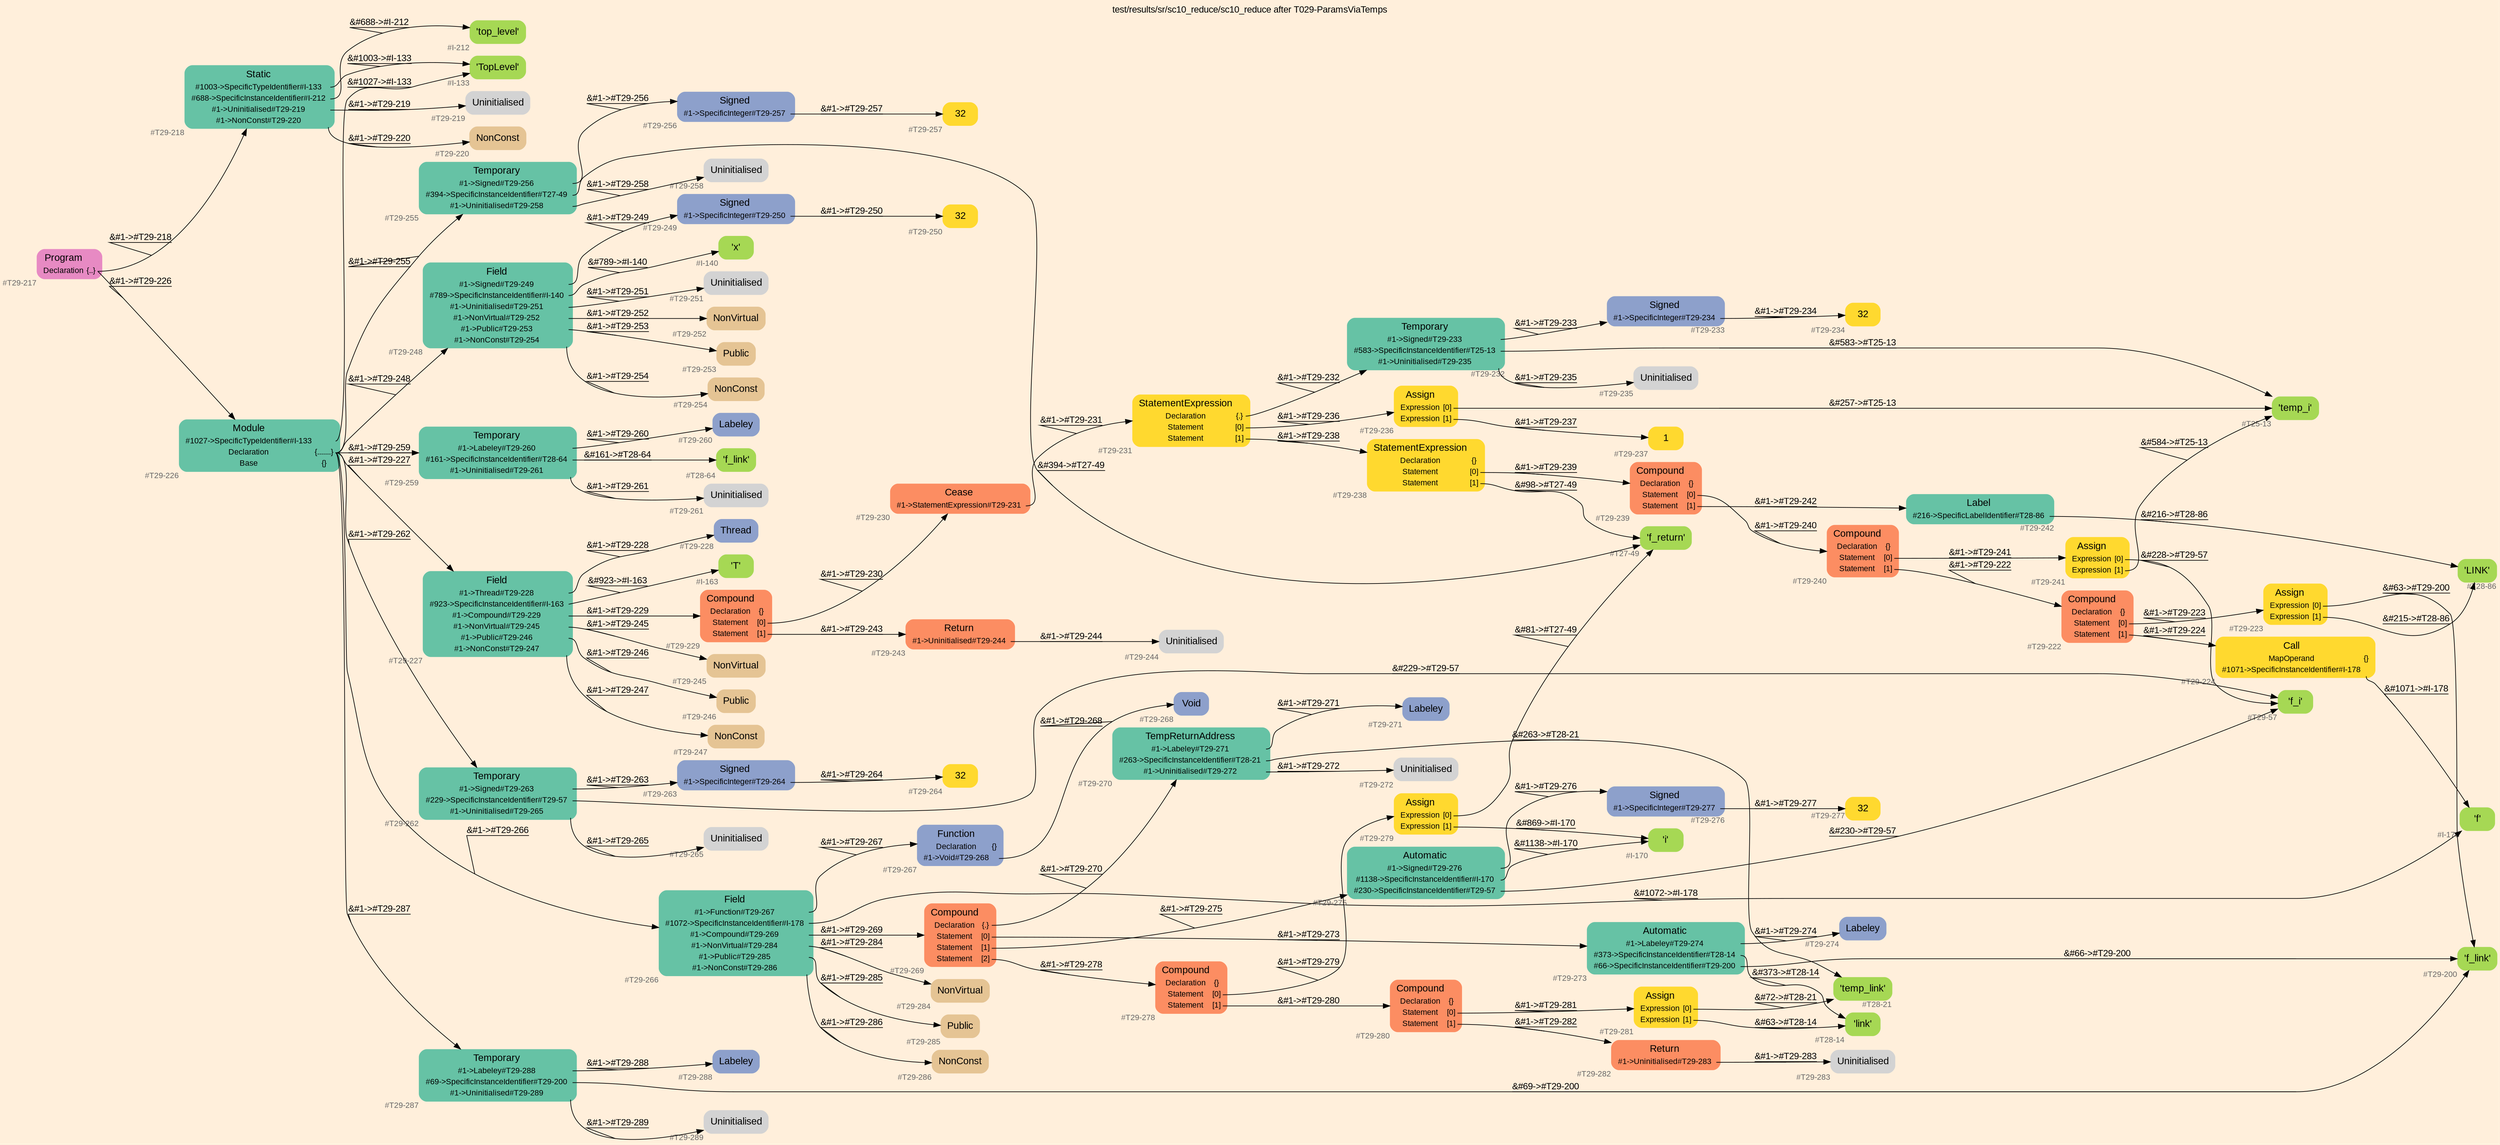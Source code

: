 digraph "test/results/sr/sc10_reduce/sc10_reduce after T029-ParamsViaTemps" {
label = "test/results/sr/sc10_reduce/sc10_reduce after T029-ParamsViaTemps"
labelloc = t
graph [
    rankdir = "LR"
    ranksep = 0.3
    bgcolor = antiquewhite1
    color = black
    fontcolor = black
    fontname = "Arial"
];
node [
    fontname = "Arial"
];
edge [
    fontname = "Arial"
];

// -------------------- node figure --------------------
// -------- block #T29-217 ----------
"#T29-217" [
    fillcolor = "/set28/4"
    xlabel = "#T29-217"
    fontsize = "12"
    fontcolor = grey40
    shape = "plaintext"
    label = <<TABLE BORDER="0" CELLBORDER="0" CELLSPACING="0">
     <TR><TD><FONT COLOR="black" POINT-SIZE="15">Program</FONT></TD></TR>
     <TR><TD><FONT COLOR="black" POINT-SIZE="12">Declaration</FONT></TD><TD PORT="port0"><FONT COLOR="black" POINT-SIZE="12">{..}</FONT></TD></TR>
    </TABLE>>
    style = "rounded,filled"
];

// -------- block #T29-226 ----------
"#T29-226" [
    fillcolor = "/set28/1"
    xlabel = "#T29-226"
    fontsize = "12"
    fontcolor = grey40
    shape = "plaintext"
    label = <<TABLE BORDER="0" CELLBORDER="0" CELLSPACING="0">
     <TR><TD><FONT COLOR="black" POINT-SIZE="15">Module</FONT></TD></TR>
     <TR><TD><FONT COLOR="black" POINT-SIZE="12">#1027-&gt;SpecificTypeIdentifier#I-133</FONT></TD><TD PORT="port0"></TD></TR>
     <TR><TD><FONT COLOR="black" POINT-SIZE="12">Declaration</FONT></TD><TD PORT="port1"><FONT COLOR="black" POINT-SIZE="12">{.......}</FONT></TD></TR>
     <TR><TD><FONT COLOR="black" POINT-SIZE="12">Base</FONT></TD><TD PORT="port2"><FONT COLOR="black" POINT-SIZE="12">{}</FONT></TD></TR>
    </TABLE>>
    style = "rounded,filled"
];

// -------- block #I-133 ----------
"#I-133" [
    fillcolor = "/set28/5"
    xlabel = "#I-133"
    fontsize = "12"
    fontcolor = grey40
    shape = "plaintext"
    label = <<TABLE BORDER="0" CELLBORDER="0" CELLSPACING="0">
     <TR><TD><FONT COLOR="black" POINT-SIZE="15">'TopLevel'</FONT></TD></TR>
    </TABLE>>
    style = "rounded,filled"
];

// -------- block #T29-227 ----------
"#T29-227" [
    fillcolor = "/set28/1"
    xlabel = "#T29-227"
    fontsize = "12"
    fontcolor = grey40
    shape = "plaintext"
    label = <<TABLE BORDER="0" CELLBORDER="0" CELLSPACING="0">
     <TR><TD><FONT COLOR="black" POINT-SIZE="15">Field</FONT></TD></TR>
     <TR><TD><FONT COLOR="black" POINT-SIZE="12">#1-&gt;Thread#T29-228</FONT></TD><TD PORT="port0"></TD></TR>
     <TR><TD><FONT COLOR="black" POINT-SIZE="12">#923-&gt;SpecificInstanceIdentifier#I-163</FONT></TD><TD PORT="port1"></TD></TR>
     <TR><TD><FONT COLOR="black" POINT-SIZE="12">#1-&gt;Compound#T29-229</FONT></TD><TD PORT="port2"></TD></TR>
     <TR><TD><FONT COLOR="black" POINT-SIZE="12">#1-&gt;NonVirtual#T29-245</FONT></TD><TD PORT="port3"></TD></TR>
     <TR><TD><FONT COLOR="black" POINT-SIZE="12">#1-&gt;Public#T29-246</FONT></TD><TD PORT="port4"></TD></TR>
     <TR><TD><FONT COLOR="black" POINT-SIZE="12">#1-&gt;NonConst#T29-247</FONT></TD><TD PORT="port5"></TD></TR>
    </TABLE>>
    style = "rounded,filled"
];

// -------- block #T29-228 ----------
"#T29-228" [
    fillcolor = "/set28/3"
    xlabel = "#T29-228"
    fontsize = "12"
    fontcolor = grey40
    shape = "plaintext"
    label = <<TABLE BORDER="0" CELLBORDER="0" CELLSPACING="0">
     <TR><TD><FONT COLOR="black" POINT-SIZE="15">Thread</FONT></TD></TR>
    </TABLE>>
    style = "rounded,filled"
];

// -------- block #I-163 ----------
"#I-163" [
    fillcolor = "/set28/5"
    xlabel = "#I-163"
    fontsize = "12"
    fontcolor = grey40
    shape = "plaintext"
    label = <<TABLE BORDER="0" CELLBORDER="0" CELLSPACING="0">
     <TR><TD><FONT COLOR="black" POINT-SIZE="15">'T'</FONT></TD></TR>
    </TABLE>>
    style = "rounded,filled"
];

// -------- block #T29-229 ----------
"#T29-229" [
    fillcolor = "/set28/2"
    xlabel = "#T29-229"
    fontsize = "12"
    fontcolor = grey40
    shape = "plaintext"
    label = <<TABLE BORDER="0" CELLBORDER="0" CELLSPACING="0">
     <TR><TD><FONT COLOR="black" POINT-SIZE="15">Compound</FONT></TD></TR>
     <TR><TD><FONT COLOR="black" POINT-SIZE="12">Declaration</FONT></TD><TD PORT="port0"><FONT COLOR="black" POINT-SIZE="12">{}</FONT></TD></TR>
     <TR><TD><FONT COLOR="black" POINT-SIZE="12">Statement</FONT></TD><TD PORT="port1"><FONT COLOR="black" POINT-SIZE="12">[0]</FONT></TD></TR>
     <TR><TD><FONT COLOR="black" POINT-SIZE="12">Statement</FONT></TD><TD PORT="port2"><FONT COLOR="black" POINT-SIZE="12">[1]</FONT></TD></TR>
    </TABLE>>
    style = "rounded,filled"
];

// -------- block #T29-230 ----------
"#T29-230" [
    fillcolor = "/set28/2"
    xlabel = "#T29-230"
    fontsize = "12"
    fontcolor = grey40
    shape = "plaintext"
    label = <<TABLE BORDER="0" CELLBORDER="0" CELLSPACING="0">
     <TR><TD><FONT COLOR="black" POINT-SIZE="15">Cease</FONT></TD></TR>
     <TR><TD><FONT COLOR="black" POINT-SIZE="12">#1-&gt;StatementExpression#T29-231</FONT></TD><TD PORT="port0"></TD></TR>
    </TABLE>>
    style = "rounded,filled"
];

// -------- block #T29-231 ----------
"#T29-231" [
    fillcolor = "/set28/6"
    xlabel = "#T29-231"
    fontsize = "12"
    fontcolor = grey40
    shape = "plaintext"
    label = <<TABLE BORDER="0" CELLBORDER="0" CELLSPACING="0">
     <TR><TD><FONT COLOR="black" POINT-SIZE="15">StatementExpression</FONT></TD></TR>
     <TR><TD><FONT COLOR="black" POINT-SIZE="12">Declaration</FONT></TD><TD PORT="port0"><FONT COLOR="black" POINT-SIZE="12">{.}</FONT></TD></TR>
     <TR><TD><FONT COLOR="black" POINT-SIZE="12">Statement</FONT></TD><TD PORT="port1"><FONT COLOR="black" POINT-SIZE="12">[0]</FONT></TD></TR>
     <TR><TD><FONT COLOR="black" POINT-SIZE="12">Statement</FONT></TD><TD PORT="port2"><FONT COLOR="black" POINT-SIZE="12">[1]</FONT></TD></TR>
    </TABLE>>
    style = "rounded,filled"
];

// -------- block #T29-232 ----------
"#T29-232" [
    fillcolor = "/set28/1"
    xlabel = "#T29-232"
    fontsize = "12"
    fontcolor = grey40
    shape = "plaintext"
    label = <<TABLE BORDER="0" CELLBORDER="0" CELLSPACING="0">
     <TR><TD><FONT COLOR="black" POINT-SIZE="15">Temporary</FONT></TD></TR>
     <TR><TD><FONT COLOR="black" POINT-SIZE="12">#1-&gt;Signed#T29-233</FONT></TD><TD PORT="port0"></TD></TR>
     <TR><TD><FONT COLOR="black" POINT-SIZE="12">#583-&gt;SpecificInstanceIdentifier#T25-13</FONT></TD><TD PORT="port1"></TD></TR>
     <TR><TD><FONT COLOR="black" POINT-SIZE="12">#1-&gt;Uninitialised#T29-235</FONT></TD><TD PORT="port2"></TD></TR>
    </TABLE>>
    style = "rounded,filled"
];

// -------- block #T29-233 ----------
"#T29-233" [
    fillcolor = "/set28/3"
    xlabel = "#T29-233"
    fontsize = "12"
    fontcolor = grey40
    shape = "plaintext"
    label = <<TABLE BORDER="0" CELLBORDER="0" CELLSPACING="0">
     <TR><TD><FONT COLOR="black" POINT-SIZE="15">Signed</FONT></TD></TR>
     <TR><TD><FONT COLOR="black" POINT-SIZE="12">#1-&gt;SpecificInteger#T29-234</FONT></TD><TD PORT="port0"></TD></TR>
    </TABLE>>
    style = "rounded,filled"
];

// -------- block #T29-234 ----------
"#T29-234" [
    fillcolor = "/set28/6"
    xlabel = "#T29-234"
    fontsize = "12"
    fontcolor = grey40
    shape = "plaintext"
    label = <<TABLE BORDER="0" CELLBORDER="0" CELLSPACING="0">
     <TR><TD><FONT COLOR="black" POINT-SIZE="15">32</FONT></TD></TR>
    </TABLE>>
    style = "rounded,filled"
];

// -------- block #T25-13 ----------
"#T25-13" [
    fillcolor = "/set28/5"
    xlabel = "#T25-13"
    fontsize = "12"
    fontcolor = grey40
    shape = "plaintext"
    label = <<TABLE BORDER="0" CELLBORDER="0" CELLSPACING="0">
     <TR><TD><FONT COLOR="black" POINT-SIZE="15">'temp_i'</FONT></TD></TR>
    </TABLE>>
    style = "rounded,filled"
];

// -------- block #T29-235 ----------
"#T29-235" [
    xlabel = "#T29-235"
    fontsize = "12"
    fontcolor = grey40
    shape = "plaintext"
    label = <<TABLE BORDER="0" CELLBORDER="0" CELLSPACING="0">
     <TR><TD><FONT COLOR="black" POINT-SIZE="15">Uninitialised</FONT></TD></TR>
    </TABLE>>
    style = "rounded,filled"
];

// -------- block #T29-236 ----------
"#T29-236" [
    fillcolor = "/set28/6"
    xlabel = "#T29-236"
    fontsize = "12"
    fontcolor = grey40
    shape = "plaintext"
    label = <<TABLE BORDER="0" CELLBORDER="0" CELLSPACING="0">
     <TR><TD><FONT COLOR="black" POINT-SIZE="15">Assign</FONT></TD></TR>
     <TR><TD><FONT COLOR="black" POINT-SIZE="12">Expression</FONT></TD><TD PORT="port0"><FONT COLOR="black" POINT-SIZE="12">[0]</FONT></TD></TR>
     <TR><TD><FONT COLOR="black" POINT-SIZE="12">Expression</FONT></TD><TD PORT="port1"><FONT COLOR="black" POINT-SIZE="12">[1]</FONT></TD></TR>
    </TABLE>>
    style = "rounded,filled"
];

// -------- block #T29-237 ----------
"#T29-237" [
    fillcolor = "/set28/6"
    xlabel = "#T29-237"
    fontsize = "12"
    fontcolor = grey40
    shape = "plaintext"
    label = <<TABLE BORDER="0" CELLBORDER="0" CELLSPACING="0">
     <TR><TD><FONT COLOR="black" POINT-SIZE="15">1</FONT></TD></TR>
    </TABLE>>
    style = "rounded,filled"
];

// -------- block #T29-238 ----------
"#T29-238" [
    fillcolor = "/set28/6"
    xlabel = "#T29-238"
    fontsize = "12"
    fontcolor = grey40
    shape = "plaintext"
    label = <<TABLE BORDER="0" CELLBORDER="0" CELLSPACING="0">
     <TR><TD><FONT COLOR="black" POINT-SIZE="15">StatementExpression</FONT></TD></TR>
     <TR><TD><FONT COLOR="black" POINT-SIZE="12">Declaration</FONT></TD><TD PORT="port0"><FONT COLOR="black" POINT-SIZE="12">{}</FONT></TD></TR>
     <TR><TD><FONT COLOR="black" POINT-SIZE="12">Statement</FONT></TD><TD PORT="port1"><FONT COLOR="black" POINT-SIZE="12">[0]</FONT></TD></TR>
     <TR><TD><FONT COLOR="black" POINT-SIZE="12">Statement</FONT></TD><TD PORT="port2"><FONT COLOR="black" POINT-SIZE="12">[1]</FONT></TD></TR>
    </TABLE>>
    style = "rounded,filled"
];

// -------- block #T29-239 ----------
"#T29-239" [
    fillcolor = "/set28/2"
    xlabel = "#T29-239"
    fontsize = "12"
    fontcolor = grey40
    shape = "plaintext"
    label = <<TABLE BORDER="0" CELLBORDER="0" CELLSPACING="0">
     <TR><TD><FONT COLOR="black" POINT-SIZE="15">Compound</FONT></TD></TR>
     <TR><TD><FONT COLOR="black" POINT-SIZE="12">Declaration</FONT></TD><TD PORT="port0"><FONT COLOR="black" POINT-SIZE="12">{}</FONT></TD></TR>
     <TR><TD><FONT COLOR="black" POINT-SIZE="12">Statement</FONT></TD><TD PORT="port1"><FONT COLOR="black" POINT-SIZE="12">[0]</FONT></TD></TR>
     <TR><TD><FONT COLOR="black" POINT-SIZE="12">Statement</FONT></TD><TD PORT="port2"><FONT COLOR="black" POINT-SIZE="12">[1]</FONT></TD></TR>
    </TABLE>>
    style = "rounded,filled"
];

// -------- block #T29-240 ----------
"#T29-240" [
    fillcolor = "/set28/2"
    xlabel = "#T29-240"
    fontsize = "12"
    fontcolor = grey40
    shape = "plaintext"
    label = <<TABLE BORDER="0" CELLBORDER="0" CELLSPACING="0">
     <TR><TD><FONT COLOR="black" POINT-SIZE="15">Compound</FONT></TD></TR>
     <TR><TD><FONT COLOR="black" POINT-SIZE="12">Declaration</FONT></TD><TD PORT="port0"><FONT COLOR="black" POINT-SIZE="12">{}</FONT></TD></TR>
     <TR><TD><FONT COLOR="black" POINT-SIZE="12">Statement</FONT></TD><TD PORT="port1"><FONT COLOR="black" POINT-SIZE="12">[0]</FONT></TD></TR>
     <TR><TD><FONT COLOR="black" POINT-SIZE="12">Statement</FONT></TD><TD PORT="port2"><FONT COLOR="black" POINT-SIZE="12">[1]</FONT></TD></TR>
    </TABLE>>
    style = "rounded,filled"
];

// -------- block #T29-241 ----------
"#T29-241" [
    fillcolor = "/set28/6"
    xlabel = "#T29-241"
    fontsize = "12"
    fontcolor = grey40
    shape = "plaintext"
    label = <<TABLE BORDER="0" CELLBORDER="0" CELLSPACING="0">
     <TR><TD><FONT COLOR="black" POINT-SIZE="15">Assign</FONT></TD></TR>
     <TR><TD><FONT COLOR="black" POINT-SIZE="12">Expression</FONT></TD><TD PORT="port0"><FONT COLOR="black" POINT-SIZE="12">[0]</FONT></TD></TR>
     <TR><TD><FONT COLOR="black" POINT-SIZE="12">Expression</FONT></TD><TD PORT="port1"><FONT COLOR="black" POINT-SIZE="12">[1]</FONT></TD></TR>
    </TABLE>>
    style = "rounded,filled"
];

// -------- block #T29-57 ----------
"#T29-57" [
    fillcolor = "/set28/5"
    xlabel = "#T29-57"
    fontsize = "12"
    fontcolor = grey40
    shape = "plaintext"
    label = <<TABLE BORDER="0" CELLBORDER="0" CELLSPACING="0">
     <TR><TD><FONT COLOR="black" POINT-SIZE="15">'f_i'</FONT></TD></TR>
    </TABLE>>
    style = "rounded,filled"
];

// -------- block #T29-222 ----------
"#T29-222" [
    fillcolor = "/set28/2"
    xlabel = "#T29-222"
    fontsize = "12"
    fontcolor = grey40
    shape = "plaintext"
    label = <<TABLE BORDER="0" CELLBORDER="0" CELLSPACING="0">
     <TR><TD><FONT COLOR="black" POINT-SIZE="15">Compound</FONT></TD></TR>
     <TR><TD><FONT COLOR="black" POINT-SIZE="12">Declaration</FONT></TD><TD PORT="port0"><FONT COLOR="black" POINT-SIZE="12">{}</FONT></TD></TR>
     <TR><TD><FONT COLOR="black" POINT-SIZE="12">Statement</FONT></TD><TD PORT="port1"><FONT COLOR="black" POINT-SIZE="12">[0]</FONT></TD></TR>
     <TR><TD><FONT COLOR="black" POINT-SIZE="12">Statement</FONT></TD><TD PORT="port2"><FONT COLOR="black" POINT-SIZE="12">[1]</FONT></TD></TR>
    </TABLE>>
    style = "rounded,filled"
];

// -------- block #T29-223 ----------
"#T29-223" [
    fillcolor = "/set28/6"
    xlabel = "#T29-223"
    fontsize = "12"
    fontcolor = grey40
    shape = "plaintext"
    label = <<TABLE BORDER="0" CELLBORDER="0" CELLSPACING="0">
     <TR><TD><FONT COLOR="black" POINT-SIZE="15">Assign</FONT></TD></TR>
     <TR><TD><FONT COLOR="black" POINT-SIZE="12">Expression</FONT></TD><TD PORT="port0"><FONT COLOR="black" POINT-SIZE="12">[0]</FONT></TD></TR>
     <TR><TD><FONT COLOR="black" POINT-SIZE="12">Expression</FONT></TD><TD PORT="port1"><FONT COLOR="black" POINT-SIZE="12">[1]</FONT></TD></TR>
    </TABLE>>
    style = "rounded,filled"
];

// -------- block #T29-200 ----------
"#T29-200" [
    fillcolor = "/set28/5"
    xlabel = "#T29-200"
    fontsize = "12"
    fontcolor = grey40
    shape = "plaintext"
    label = <<TABLE BORDER="0" CELLBORDER="0" CELLSPACING="0">
     <TR><TD><FONT COLOR="black" POINT-SIZE="15">'f_link'</FONT></TD></TR>
    </TABLE>>
    style = "rounded,filled"
];

// -------- block #T28-86 ----------
"#T28-86" [
    fillcolor = "/set28/5"
    xlabel = "#T28-86"
    fontsize = "12"
    fontcolor = grey40
    shape = "plaintext"
    label = <<TABLE BORDER="0" CELLBORDER="0" CELLSPACING="0">
     <TR><TD><FONT COLOR="black" POINT-SIZE="15">'LINK'</FONT></TD></TR>
    </TABLE>>
    style = "rounded,filled"
];

// -------- block #T29-224 ----------
"#T29-224" [
    fillcolor = "/set28/6"
    xlabel = "#T29-224"
    fontsize = "12"
    fontcolor = grey40
    shape = "plaintext"
    label = <<TABLE BORDER="0" CELLBORDER="0" CELLSPACING="0">
     <TR><TD><FONT COLOR="black" POINT-SIZE="15">Call</FONT></TD></TR>
     <TR><TD><FONT COLOR="black" POINT-SIZE="12">MapOperand</FONT></TD><TD PORT="port0"><FONT COLOR="black" POINT-SIZE="12">{}</FONT></TD></TR>
     <TR><TD><FONT COLOR="black" POINT-SIZE="12">#1071-&gt;SpecificInstanceIdentifier#I-178</FONT></TD><TD PORT="port1"></TD></TR>
    </TABLE>>
    style = "rounded,filled"
];

// -------- block #I-178 ----------
"#I-178" [
    fillcolor = "/set28/5"
    xlabel = "#I-178"
    fontsize = "12"
    fontcolor = grey40
    shape = "plaintext"
    label = <<TABLE BORDER="0" CELLBORDER="0" CELLSPACING="0">
     <TR><TD><FONT COLOR="black" POINT-SIZE="15">'f'</FONT></TD></TR>
    </TABLE>>
    style = "rounded,filled"
];

// -------- block #T29-242 ----------
"#T29-242" [
    fillcolor = "/set28/1"
    xlabel = "#T29-242"
    fontsize = "12"
    fontcolor = grey40
    shape = "plaintext"
    label = <<TABLE BORDER="0" CELLBORDER="0" CELLSPACING="0">
     <TR><TD><FONT COLOR="black" POINT-SIZE="15">Label</FONT></TD></TR>
     <TR><TD><FONT COLOR="black" POINT-SIZE="12">#216-&gt;SpecificLabelIdentifier#T28-86</FONT></TD><TD PORT="port0"></TD></TR>
    </TABLE>>
    style = "rounded,filled"
];

// -------- block #T27-49 ----------
"#T27-49" [
    fillcolor = "/set28/5"
    xlabel = "#T27-49"
    fontsize = "12"
    fontcolor = grey40
    shape = "plaintext"
    label = <<TABLE BORDER="0" CELLBORDER="0" CELLSPACING="0">
     <TR><TD><FONT COLOR="black" POINT-SIZE="15">'f_return'</FONT></TD></TR>
    </TABLE>>
    style = "rounded,filled"
];

// -------- block #T29-243 ----------
"#T29-243" [
    fillcolor = "/set28/2"
    xlabel = "#T29-243"
    fontsize = "12"
    fontcolor = grey40
    shape = "plaintext"
    label = <<TABLE BORDER="0" CELLBORDER="0" CELLSPACING="0">
     <TR><TD><FONT COLOR="black" POINT-SIZE="15">Return</FONT></TD></TR>
     <TR><TD><FONT COLOR="black" POINT-SIZE="12">#1-&gt;Uninitialised#T29-244</FONT></TD><TD PORT="port0"></TD></TR>
    </TABLE>>
    style = "rounded,filled"
];

// -------- block #T29-244 ----------
"#T29-244" [
    xlabel = "#T29-244"
    fontsize = "12"
    fontcolor = grey40
    shape = "plaintext"
    label = <<TABLE BORDER="0" CELLBORDER="0" CELLSPACING="0">
     <TR><TD><FONT COLOR="black" POINT-SIZE="15">Uninitialised</FONT></TD></TR>
    </TABLE>>
    style = "rounded,filled"
];

// -------- block #T29-245 ----------
"#T29-245" [
    fillcolor = "/set28/7"
    xlabel = "#T29-245"
    fontsize = "12"
    fontcolor = grey40
    shape = "plaintext"
    label = <<TABLE BORDER="0" CELLBORDER="0" CELLSPACING="0">
     <TR><TD><FONT COLOR="black" POINT-SIZE="15">NonVirtual</FONT></TD></TR>
    </TABLE>>
    style = "rounded,filled"
];

// -------- block #T29-246 ----------
"#T29-246" [
    fillcolor = "/set28/7"
    xlabel = "#T29-246"
    fontsize = "12"
    fontcolor = grey40
    shape = "plaintext"
    label = <<TABLE BORDER="0" CELLBORDER="0" CELLSPACING="0">
     <TR><TD><FONT COLOR="black" POINT-SIZE="15">Public</FONT></TD></TR>
    </TABLE>>
    style = "rounded,filled"
];

// -------- block #T29-247 ----------
"#T29-247" [
    fillcolor = "/set28/7"
    xlabel = "#T29-247"
    fontsize = "12"
    fontcolor = grey40
    shape = "plaintext"
    label = <<TABLE BORDER="0" CELLBORDER="0" CELLSPACING="0">
     <TR><TD><FONT COLOR="black" POINT-SIZE="15">NonConst</FONT></TD></TR>
    </TABLE>>
    style = "rounded,filled"
];

// -------- block #T29-248 ----------
"#T29-248" [
    fillcolor = "/set28/1"
    xlabel = "#T29-248"
    fontsize = "12"
    fontcolor = grey40
    shape = "plaintext"
    label = <<TABLE BORDER="0" CELLBORDER="0" CELLSPACING="0">
     <TR><TD><FONT COLOR="black" POINT-SIZE="15">Field</FONT></TD></TR>
     <TR><TD><FONT COLOR="black" POINT-SIZE="12">#1-&gt;Signed#T29-249</FONT></TD><TD PORT="port0"></TD></TR>
     <TR><TD><FONT COLOR="black" POINT-SIZE="12">#789-&gt;SpecificInstanceIdentifier#I-140</FONT></TD><TD PORT="port1"></TD></TR>
     <TR><TD><FONT COLOR="black" POINT-SIZE="12">#1-&gt;Uninitialised#T29-251</FONT></TD><TD PORT="port2"></TD></TR>
     <TR><TD><FONT COLOR="black" POINT-SIZE="12">#1-&gt;NonVirtual#T29-252</FONT></TD><TD PORT="port3"></TD></TR>
     <TR><TD><FONT COLOR="black" POINT-SIZE="12">#1-&gt;Public#T29-253</FONT></TD><TD PORT="port4"></TD></TR>
     <TR><TD><FONT COLOR="black" POINT-SIZE="12">#1-&gt;NonConst#T29-254</FONT></TD><TD PORT="port5"></TD></TR>
    </TABLE>>
    style = "rounded,filled"
];

// -------- block #T29-249 ----------
"#T29-249" [
    fillcolor = "/set28/3"
    xlabel = "#T29-249"
    fontsize = "12"
    fontcolor = grey40
    shape = "plaintext"
    label = <<TABLE BORDER="0" CELLBORDER="0" CELLSPACING="0">
     <TR><TD><FONT COLOR="black" POINT-SIZE="15">Signed</FONT></TD></TR>
     <TR><TD><FONT COLOR="black" POINT-SIZE="12">#1-&gt;SpecificInteger#T29-250</FONT></TD><TD PORT="port0"></TD></TR>
    </TABLE>>
    style = "rounded,filled"
];

// -------- block #T29-250 ----------
"#T29-250" [
    fillcolor = "/set28/6"
    xlabel = "#T29-250"
    fontsize = "12"
    fontcolor = grey40
    shape = "plaintext"
    label = <<TABLE BORDER="0" CELLBORDER="0" CELLSPACING="0">
     <TR><TD><FONT COLOR="black" POINT-SIZE="15">32</FONT></TD></TR>
    </TABLE>>
    style = "rounded,filled"
];

// -------- block #I-140 ----------
"#I-140" [
    fillcolor = "/set28/5"
    xlabel = "#I-140"
    fontsize = "12"
    fontcolor = grey40
    shape = "plaintext"
    label = <<TABLE BORDER="0" CELLBORDER="0" CELLSPACING="0">
     <TR><TD><FONT COLOR="black" POINT-SIZE="15">'x'</FONT></TD></TR>
    </TABLE>>
    style = "rounded,filled"
];

// -------- block #T29-251 ----------
"#T29-251" [
    xlabel = "#T29-251"
    fontsize = "12"
    fontcolor = grey40
    shape = "plaintext"
    label = <<TABLE BORDER="0" CELLBORDER="0" CELLSPACING="0">
     <TR><TD><FONT COLOR="black" POINT-SIZE="15">Uninitialised</FONT></TD></TR>
    </TABLE>>
    style = "rounded,filled"
];

// -------- block #T29-252 ----------
"#T29-252" [
    fillcolor = "/set28/7"
    xlabel = "#T29-252"
    fontsize = "12"
    fontcolor = grey40
    shape = "plaintext"
    label = <<TABLE BORDER="0" CELLBORDER="0" CELLSPACING="0">
     <TR><TD><FONT COLOR="black" POINT-SIZE="15">NonVirtual</FONT></TD></TR>
    </TABLE>>
    style = "rounded,filled"
];

// -------- block #T29-253 ----------
"#T29-253" [
    fillcolor = "/set28/7"
    xlabel = "#T29-253"
    fontsize = "12"
    fontcolor = grey40
    shape = "plaintext"
    label = <<TABLE BORDER="0" CELLBORDER="0" CELLSPACING="0">
     <TR><TD><FONT COLOR="black" POINT-SIZE="15">Public</FONT></TD></TR>
    </TABLE>>
    style = "rounded,filled"
];

// -------- block #T29-254 ----------
"#T29-254" [
    fillcolor = "/set28/7"
    xlabel = "#T29-254"
    fontsize = "12"
    fontcolor = grey40
    shape = "plaintext"
    label = <<TABLE BORDER="0" CELLBORDER="0" CELLSPACING="0">
     <TR><TD><FONT COLOR="black" POINT-SIZE="15">NonConst</FONT></TD></TR>
    </TABLE>>
    style = "rounded,filled"
];

// -------- block #T29-255 ----------
"#T29-255" [
    fillcolor = "/set28/1"
    xlabel = "#T29-255"
    fontsize = "12"
    fontcolor = grey40
    shape = "plaintext"
    label = <<TABLE BORDER="0" CELLBORDER="0" CELLSPACING="0">
     <TR><TD><FONT COLOR="black" POINT-SIZE="15">Temporary</FONT></TD></TR>
     <TR><TD><FONT COLOR="black" POINT-SIZE="12">#1-&gt;Signed#T29-256</FONT></TD><TD PORT="port0"></TD></TR>
     <TR><TD><FONT COLOR="black" POINT-SIZE="12">#394-&gt;SpecificInstanceIdentifier#T27-49</FONT></TD><TD PORT="port1"></TD></TR>
     <TR><TD><FONT COLOR="black" POINT-SIZE="12">#1-&gt;Uninitialised#T29-258</FONT></TD><TD PORT="port2"></TD></TR>
    </TABLE>>
    style = "rounded,filled"
];

// -------- block #T29-256 ----------
"#T29-256" [
    fillcolor = "/set28/3"
    xlabel = "#T29-256"
    fontsize = "12"
    fontcolor = grey40
    shape = "plaintext"
    label = <<TABLE BORDER="0" CELLBORDER="0" CELLSPACING="0">
     <TR><TD><FONT COLOR="black" POINT-SIZE="15">Signed</FONT></TD></TR>
     <TR><TD><FONT COLOR="black" POINT-SIZE="12">#1-&gt;SpecificInteger#T29-257</FONT></TD><TD PORT="port0"></TD></TR>
    </TABLE>>
    style = "rounded,filled"
];

// -------- block #T29-257 ----------
"#T29-257" [
    fillcolor = "/set28/6"
    xlabel = "#T29-257"
    fontsize = "12"
    fontcolor = grey40
    shape = "plaintext"
    label = <<TABLE BORDER="0" CELLBORDER="0" CELLSPACING="0">
     <TR><TD><FONT COLOR="black" POINT-SIZE="15">32</FONT></TD></TR>
    </TABLE>>
    style = "rounded,filled"
];

// -------- block #T29-258 ----------
"#T29-258" [
    xlabel = "#T29-258"
    fontsize = "12"
    fontcolor = grey40
    shape = "plaintext"
    label = <<TABLE BORDER="0" CELLBORDER="0" CELLSPACING="0">
     <TR><TD><FONT COLOR="black" POINT-SIZE="15">Uninitialised</FONT></TD></TR>
    </TABLE>>
    style = "rounded,filled"
];

// -------- block #T29-259 ----------
"#T29-259" [
    fillcolor = "/set28/1"
    xlabel = "#T29-259"
    fontsize = "12"
    fontcolor = grey40
    shape = "plaintext"
    label = <<TABLE BORDER="0" CELLBORDER="0" CELLSPACING="0">
     <TR><TD><FONT COLOR="black" POINT-SIZE="15">Temporary</FONT></TD></TR>
     <TR><TD><FONT COLOR="black" POINT-SIZE="12">#1-&gt;Labeley#T29-260</FONT></TD><TD PORT="port0"></TD></TR>
     <TR><TD><FONT COLOR="black" POINT-SIZE="12">#161-&gt;SpecificInstanceIdentifier#T28-64</FONT></TD><TD PORT="port1"></TD></TR>
     <TR><TD><FONT COLOR="black" POINT-SIZE="12">#1-&gt;Uninitialised#T29-261</FONT></TD><TD PORT="port2"></TD></TR>
    </TABLE>>
    style = "rounded,filled"
];

// -------- block #T29-260 ----------
"#T29-260" [
    fillcolor = "/set28/3"
    xlabel = "#T29-260"
    fontsize = "12"
    fontcolor = grey40
    shape = "plaintext"
    label = <<TABLE BORDER="0" CELLBORDER="0" CELLSPACING="0">
     <TR><TD><FONT COLOR="black" POINT-SIZE="15">Labeley</FONT></TD></TR>
    </TABLE>>
    style = "rounded,filled"
];

// -------- block #T28-64 ----------
"#T28-64" [
    fillcolor = "/set28/5"
    xlabel = "#T28-64"
    fontsize = "12"
    fontcolor = grey40
    shape = "plaintext"
    label = <<TABLE BORDER="0" CELLBORDER="0" CELLSPACING="0">
     <TR><TD><FONT COLOR="black" POINT-SIZE="15">'f_link'</FONT></TD></TR>
    </TABLE>>
    style = "rounded,filled"
];

// -------- block #T29-261 ----------
"#T29-261" [
    xlabel = "#T29-261"
    fontsize = "12"
    fontcolor = grey40
    shape = "plaintext"
    label = <<TABLE BORDER="0" CELLBORDER="0" CELLSPACING="0">
     <TR><TD><FONT COLOR="black" POINT-SIZE="15">Uninitialised</FONT></TD></TR>
    </TABLE>>
    style = "rounded,filled"
];

// -------- block #T29-262 ----------
"#T29-262" [
    fillcolor = "/set28/1"
    xlabel = "#T29-262"
    fontsize = "12"
    fontcolor = grey40
    shape = "plaintext"
    label = <<TABLE BORDER="0" CELLBORDER="0" CELLSPACING="0">
     <TR><TD><FONT COLOR="black" POINT-SIZE="15">Temporary</FONT></TD></TR>
     <TR><TD><FONT COLOR="black" POINT-SIZE="12">#1-&gt;Signed#T29-263</FONT></TD><TD PORT="port0"></TD></TR>
     <TR><TD><FONT COLOR="black" POINT-SIZE="12">#229-&gt;SpecificInstanceIdentifier#T29-57</FONT></TD><TD PORT="port1"></TD></TR>
     <TR><TD><FONT COLOR="black" POINT-SIZE="12">#1-&gt;Uninitialised#T29-265</FONT></TD><TD PORT="port2"></TD></TR>
    </TABLE>>
    style = "rounded,filled"
];

// -------- block #T29-263 ----------
"#T29-263" [
    fillcolor = "/set28/3"
    xlabel = "#T29-263"
    fontsize = "12"
    fontcolor = grey40
    shape = "plaintext"
    label = <<TABLE BORDER="0" CELLBORDER="0" CELLSPACING="0">
     <TR><TD><FONT COLOR="black" POINT-SIZE="15">Signed</FONT></TD></TR>
     <TR><TD><FONT COLOR="black" POINT-SIZE="12">#1-&gt;SpecificInteger#T29-264</FONT></TD><TD PORT="port0"></TD></TR>
    </TABLE>>
    style = "rounded,filled"
];

// -------- block #T29-264 ----------
"#T29-264" [
    fillcolor = "/set28/6"
    xlabel = "#T29-264"
    fontsize = "12"
    fontcolor = grey40
    shape = "plaintext"
    label = <<TABLE BORDER="0" CELLBORDER="0" CELLSPACING="0">
     <TR><TD><FONT COLOR="black" POINT-SIZE="15">32</FONT></TD></TR>
    </TABLE>>
    style = "rounded,filled"
];

// -------- block #T29-265 ----------
"#T29-265" [
    xlabel = "#T29-265"
    fontsize = "12"
    fontcolor = grey40
    shape = "plaintext"
    label = <<TABLE BORDER="0" CELLBORDER="0" CELLSPACING="0">
     <TR><TD><FONT COLOR="black" POINT-SIZE="15">Uninitialised</FONT></TD></TR>
    </TABLE>>
    style = "rounded,filled"
];

// -------- block #T29-266 ----------
"#T29-266" [
    fillcolor = "/set28/1"
    xlabel = "#T29-266"
    fontsize = "12"
    fontcolor = grey40
    shape = "plaintext"
    label = <<TABLE BORDER="0" CELLBORDER="0" CELLSPACING="0">
     <TR><TD><FONT COLOR="black" POINT-SIZE="15">Field</FONT></TD></TR>
     <TR><TD><FONT COLOR="black" POINT-SIZE="12">#1-&gt;Function#T29-267</FONT></TD><TD PORT="port0"></TD></TR>
     <TR><TD><FONT COLOR="black" POINT-SIZE="12">#1072-&gt;SpecificInstanceIdentifier#I-178</FONT></TD><TD PORT="port1"></TD></TR>
     <TR><TD><FONT COLOR="black" POINT-SIZE="12">#1-&gt;Compound#T29-269</FONT></TD><TD PORT="port2"></TD></TR>
     <TR><TD><FONT COLOR="black" POINT-SIZE="12">#1-&gt;NonVirtual#T29-284</FONT></TD><TD PORT="port3"></TD></TR>
     <TR><TD><FONT COLOR="black" POINT-SIZE="12">#1-&gt;Public#T29-285</FONT></TD><TD PORT="port4"></TD></TR>
     <TR><TD><FONT COLOR="black" POINT-SIZE="12">#1-&gt;NonConst#T29-286</FONT></TD><TD PORT="port5"></TD></TR>
    </TABLE>>
    style = "rounded,filled"
];

// -------- block #T29-267 ----------
"#T29-267" [
    fillcolor = "/set28/3"
    xlabel = "#T29-267"
    fontsize = "12"
    fontcolor = grey40
    shape = "plaintext"
    label = <<TABLE BORDER="0" CELLBORDER="0" CELLSPACING="0">
     <TR><TD><FONT COLOR="black" POINT-SIZE="15">Function</FONT></TD></TR>
     <TR><TD><FONT COLOR="black" POINT-SIZE="12">Declaration</FONT></TD><TD PORT="port0"><FONT COLOR="black" POINT-SIZE="12">{}</FONT></TD></TR>
     <TR><TD><FONT COLOR="black" POINT-SIZE="12">#1-&gt;Void#T29-268</FONT></TD><TD PORT="port1"></TD></TR>
    </TABLE>>
    style = "rounded,filled"
];

// -------- block #T29-268 ----------
"#T29-268" [
    fillcolor = "/set28/3"
    xlabel = "#T29-268"
    fontsize = "12"
    fontcolor = grey40
    shape = "plaintext"
    label = <<TABLE BORDER="0" CELLBORDER="0" CELLSPACING="0">
     <TR><TD><FONT COLOR="black" POINT-SIZE="15">Void</FONT></TD></TR>
    </TABLE>>
    style = "rounded,filled"
];

// -------- block #T29-269 ----------
"#T29-269" [
    fillcolor = "/set28/2"
    xlabel = "#T29-269"
    fontsize = "12"
    fontcolor = grey40
    shape = "plaintext"
    label = <<TABLE BORDER="0" CELLBORDER="0" CELLSPACING="0">
     <TR><TD><FONT COLOR="black" POINT-SIZE="15">Compound</FONT></TD></TR>
     <TR><TD><FONT COLOR="black" POINT-SIZE="12">Declaration</FONT></TD><TD PORT="port0"><FONT COLOR="black" POINT-SIZE="12">{.}</FONT></TD></TR>
     <TR><TD><FONT COLOR="black" POINT-SIZE="12">Statement</FONT></TD><TD PORT="port1"><FONT COLOR="black" POINT-SIZE="12">[0]</FONT></TD></TR>
     <TR><TD><FONT COLOR="black" POINT-SIZE="12">Statement</FONT></TD><TD PORT="port2"><FONT COLOR="black" POINT-SIZE="12">[1]</FONT></TD></TR>
     <TR><TD><FONT COLOR="black" POINT-SIZE="12">Statement</FONT></TD><TD PORT="port3"><FONT COLOR="black" POINT-SIZE="12">[2]</FONT></TD></TR>
    </TABLE>>
    style = "rounded,filled"
];

// -------- block #T29-270 ----------
"#T29-270" [
    fillcolor = "/set28/1"
    xlabel = "#T29-270"
    fontsize = "12"
    fontcolor = grey40
    shape = "plaintext"
    label = <<TABLE BORDER="0" CELLBORDER="0" CELLSPACING="0">
     <TR><TD><FONT COLOR="black" POINT-SIZE="15">TempReturnAddress</FONT></TD></TR>
     <TR><TD><FONT COLOR="black" POINT-SIZE="12">#1-&gt;Labeley#T29-271</FONT></TD><TD PORT="port0"></TD></TR>
     <TR><TD><FONT COLOR="black" POINT-SIZE="12">#263-&gt;SpecificInstanceIdentifier#T28-21</FONT></TD><TD PORT="port1"></TD></TR>
     <TR><TD><FONT COLOR="black" POINT-SIZE="12">#1-&gt;Uninitialised#T29-272</FONT></TD><TD PORT="port2"></TD></TR>
    </TABLE>>
    style = "rounded,filled"
];

// -------- block #T29-271 ----------
"#T29-271" [
    fillcolor = "/set28/3"
    xlabel = "#T29-271"
    fontsize = "12"
    fontcolor = grey40
    shape = "plaintext"
    label = <<TABLE BORDER="0" CELLBORDER="0" CELLSPACING="0">
     <TR><TD><FONT COLOR="black" POINT-SIZE="15">Labeley</FONT></TD></TR>
    </TABLE>>
    style = "rounded,filled"
];

// -------- block #T28-21 ----------
"#T28-21" [
    fillcolor = "/set28/5"
    xlabel = "#T28-21"
    fontsize = "12"
    fontcolor = grey40
    shape = "plaintext"
    label = <<TABLE BORDER="0" CELLBORDER="0" CELLSPACING="0">
     <TR><TD><FONT COLOR="black" POINT-SIZE="15">'temp_link'</FONT></TD></TR>
    </TABLE>>
    style = "rounded,filled"
];

// -------- block #T29-272 ----------
"#T29-272" [
    xlabel = "#T29-272"
    fontsize = "12"
    fontcolor = grey40
    shape = "plaintext"
    label = <<TABLE BORDER="0" CELLBORDER="0" CELLSPACING="0">
     <TR><TD><FONT COLOR="black" POINT-SIZE="15">Uninitialised</FONT></TD></TR>
    </TABLE>>
    style = "rounded,filled"
];

// -------- block #T29-273 ----------
"#T29-273" [
    fillcolor = "/set28/1"
    xlabel = "#T29-273"
    fontsize = "12"
    fontcolor = grey40
    shape = "plaintext"
    label = <<TABLE BORDER="0" CELLBORDER="0" CELLSPACING="0">
     <TR><TD><FONT COLOR="black" POINT-SIZE="15">Automatic</FONT></TD></TR>
     <TR><TD><FONT COLOR="black" POINT-SIZE="12">#1-&gt;Labeley#T29-274</FONT></TD><TD PORT="port0"></TD></TR>
     <TR><TD><FONT COLOR="black" POINT-SIZE="12">#373-&gt;SpecificInstanceIdentifier#T28-14</FONT></TD><TD PORT="port1"></TD></TR>
     <TR><TD><FONT COLOR="black" POINT-SIZE="12">#66-&gt;SpecificInstanceIdentifier#T29-200</FONT></TD><TD PORT="port2"></TD></TR>
    </TABLE>>
    style = "rounded,filled"
];

// -------- block #T29-274 ----------
"#T29-274" [
    fillcolor = "/set28/3"
    xlabel = "#T29-274"
    fontsize = "12"
    fontcolor = grey40
    shape = "plaintext"
    label = <<TABLE BORDER="0" CELLBORDER="0" CELLSPACING="0">
     <TR><TD><FONT COLOR="black" POINT-SIZE="15">Labeley</FONT></TD></TR>
    </TABLE>>
    style = "rounded,filled"
];

// -------- block #T28-14 ----------
"#T28-14" [
    fillcolor = "/set28/5"
    xlabel = "#T28-14"
    fontsize = "12"
    fontcolor = grey40
    shape = "plaintext"
    label = <<TABLE BORDER="0" CELLBORDER="0" CELLSPACING="0">
     <TR><TD><FONT COLOR="black" POINT-SIZE="15">'link'</FONT></TD></TR>
    </TABLE>>
    style = "rounded,filled"
];

// -------- block #T29-275 ----------
"#T29-275" [
    fillcolor = "/set28/1"
    xlabel = "#T29-275"
    fontsize = "12"
    fontcolor = grey40
    shape = "plaintext"
    label = <<TABLE BORDER="0" CELLBORDER="0" CELLSPACING="0">
     <TR><TD><FONT COLOR="black" POINT-SIZE="15">Automatic</FONT></TD></TR>
     <TR><TD><FONT COLOR="black" POINT-SIZE="12">#1-&gt;Signed#T29-276</FONT></TD><TD PORT="port0"></TD></TR>
     <TR><TD><FONT COLOR="black" POINT-SIZE="12">#1138-&gt;SpecificInstanceIdentifier#I-170</FONT></TD><TD PORT="port1"></TD></TR>
     <TR><TD><FONT COLOR="black" POINT-SIZE="12">#230-&gt;SpecificInstanceIdentifier#T29-57</FONT></TD><TD PORT="port2"></TD></TR>
    </TABLE>>
    style = "rounded,filled"
];

// -------- block #T29-276 ----------
"#T29-276" [
    fillcolor = "/set28/3"
    xlabel = "#T29-276"
    fontsize = "12"
    fontcolor = grey40
    shape = "plaintext"
    label = <<TABLE BORDER="0" CELLBORDER="0" CELLSPACING="0">
     <TR><TD><FONT COLOR="black" POINT-SIZE="15">Signed</FONT></TD></TR>
     <TR><TD><FONT COLOR="black" POINT-SIZE="12">#1-&gt;SpecificInteger#T29-277</FONT></TD><TD PORT="port0"></TD></TR>
    </TABLE>>
    style = "rounded,filled"
];

// -------- block #T29-277 ----------
"#T29-277" [
    fillcolor = "/set28/6"
    xlabel = "#T29-277"
    fontsize = "12"
    fontcolor = grey40
    shape = "plaintext"
    label = <<TABLE BORDER="0" CELLBORDER="0" CELLSPACING="0">
     <TR><TD><FONT COLOR="black" POINT-SIZE="15">32</FONT></TD></TR>
    </TABLE>>
    style = "rounded,filled"
];

// -------- block #I-170 ----------
"#I-170" [
    fillcolor = "/set28/5"
    xlabel = "#I-170"
    fontsize = "12"
    fontcolor = grey40
    shape = "plaintext"
    label = <<TABLE BORDER="0" CELLBORDER="0" CELLSPACING="0">
     <TR><TD><FONT COLOR="black" POINT-SIZE="15">'i'</FONT></TD></TR>
    </TABLE>>
    style = "rounded,filled"
];

// -------- block #T29-278 ----------
"#T29-278" [
    fillcolor = "/set28/2"
    xlabel = "#T29-278"
    fontsize = "12"
    fontcolor = grey40
    shape = "plaintext"
    label = <<TABLE BORDER="0" CELLBORDER="0" CELLSPACING="0">
     <TR><TD><FONT COLOR="black" POINT-SIZE="15">Compound</FONT></TD></TR>
     <TR><TD><FONT COLOR="black" POINT-SIZE="12">Declaration</FONT></TD><TD PORT="port0"><FONT COLOR="black" POINT-SIZE="12">{}</FONT></TD></TR>
     <TR><TD><FONT COLOR="black" POINT-SIZE="12">Statement</FONT></TD><TD PORT="port1"><FONT COLOR="black" POINT-SIZE="12">[0]</FONT></TD></TR>
     <TR><TD><FONT COLOR="black" POINT-SIZE="12">Statement</FONT></TD><TD PORT="port2"><FONT COLOR="black" POINT-SIZE="12">[1]</FONT></TD></TR>
    </TABLE>>
    style = "rounded,filled"
];

// -------- block #T29-279 ----------
"#T29-279" [
    fillcolor = "/set28/6"
    xlabel = "#T29-279"
    fontsize = "12"
    fontcolor = grey40
    shape = "plaintext"
    label = <<TABLE BORDER="0" CELLBORDER="0" CELLSPACING="0">
     <TR><TD><FONT COLOR="black" POINT-SIZE="15">Assign</FONT></TD></TR>
     <TR><TD><FONT COLOR="black" POINT-SIZE="12">Expression</FONT></TD><TD PORT="port0"><FONT COLOR="black" POINT-SIZE="12">[0]</FONT></TD></TR>
     <TR><TD><FONT COLOR="black" POINT-SIZE="12">Expression</FONT></TD><TD PORT="port1"><FONT COLOR="black" POINT-SIZE="12">[1]</FONT></TD></TR>
    </TABLE>>
    style = "rounded,filled"
];

// -------- block #T29-280 ----------
"#T29-280" [
    fillcolor = "/set28/2"
    xlabel = "#T29-280"
    fontsize = "12"
    fontcolor = grey40
    shape = "plaintext"
    label = <<TABLE BORDER="0" CELLBORDER="0" CELLSPACING="0">
     <TR><TD><FONT COLOR="black" POINT-SIZE="15">Compound</FONT></TD></TR>
     <TR><TD><FONT COLOR="black" POINT-SIZE="12">Declaration</FONT></TD><TD PORT="port0"><FONT COLOR="black" POINT-SIZE="12">{}</FONT></TD></TR>
     <TR><TD><FONT COLOR="black" POINT-SIZE="12">Statement</FONT></TD><TD PORT="port1"><FONT COLOR="black" POINT-SIZE="12">[0]</FONT></TD></TR>
     <TR><TD><FONT COLOR="black" POINT-SIZE="12">Statement</FONT></TD><TD PORT="port2"><FONT COLOR="black" POINT-SIZE="12">[1]</FONT></TD></TR>
    </TABLE>>
    style = "rounded,filled"
];

// -------- block #T29-281 ----------
"#T29-281" [
    fillcolor = "/set28/6"
    xlabel = "#T29-281"
    fontsize = "12"
    fontcolor = grey40
    shape = "plaintext"
    label = <<TABLE BORDER="0" CELLBORDER="0" CELLSPACING="0">
     <TR><TD><FONT COLOR="black" POINT-SIZE="15">Assign</FONT></TD></TR>
     <TR><TD><FONT COLOR="black" POINT-SIZE="12">Expression</FONT></TD><TD PORT="port0"><FONT COLOR="black" POINT-SIZE="12">[0]</FONT></TD></TR>
     <TR><TD><FONT COLOR="black" POINT-SIZE="12">Expression</FONT></TD><TD PORT="port1"><FONT COLOR="black" POINT-SIZE="12">[1]</FONT></TD></TR>
    </TABLE>>
    style = "rounded,filled"
];

// -------- block #T29-282 ----------
"#T29-282" [
    fillcolor = "/set28/2"
    xlabel = "#T29-282"
    fontsize = "12"
    fontcolor = grey40
    shape = "plaintext"
    label = <<TABLE BORDER="0" CELLBORDER="0" CELLSPACING="0">
     <TR><TD><FONT COLOR="black" POINT-SIZE="15">Return</FONT></TD></TR>
     <TR><TD><FONT COLOR="black" POINT-SIZE="12">#1-&gt;Uninitialised#T29-283</FONT></TD><TD PORT="port0"></TD></TR>
    </TABLE>>
    style = "rounded,filled"
];

// -------- block #T29-283 ----------
"#T29-283" [
    xlabel = "#T29-283"
    fontsize = "12"
    fontcolor = grey40
    shape = "plaintext"
    label = <<TABLE BORDER="0" CELLBORDER="0" CELLSPACING="0">
     <TR><TD><FONT COLOR="black" POINT-SIZE="15">Uninitialised</FONT></TD></TR>
    </TABLE>>
    style = "rounded,filled"
];

// -------- block #T29-284 ----------
"#T29-284" [
    fillcolor = "/set28/7"
    xlabel = "#T29-284"
    fontsize = "12"
    fontcolor = grey40
    shape = "plaintext"
    label = <<TABLE BORDER="0" CELLBORDER="0" CELLSPACING="0">
     <TR><TD><FONT COLOR="black" POINT-SIZE="15">NonVirtual</FONT></TD></TR>
    </TABLE>>
    style = "rounded,filled"
];

// -------- block #T29-285 ----------
"#T29-285" [
    fillcolor = "/set28/7"
    xlabel = "#T29-285"
    fontsize = "12"
    fontcolor = grey40
    shape = "plaintext"
    label = <<TABLE BORDER="0" CELLBORDER="0" CELLSPACING="0">
     <TR><TD><FONT COLOR="black" POINT-SIZE="15">Public</FONT></TD></TR>
    </TABLE>>
    style = "rounded,filled"
];

// -------- block #T29-286 ----------
"#T29-286" [
    fillcolor = "/set28/7"
    xlabel = "#T29-286"
    fontsize = "12"
    fontcolor = grey40
    shape = "plaintext"
    label = <<TABLE BORDER="0" CELLBORDER="0" CELLSPACING="0">
     <TR><TD><FONT COLOR="black" POINT-SIZE="15">NonConst</FONT></TD></TR>
    </TABLE>>
    style = "rounded,filled"
];

// -------- block #T29-287 ----------
"#T29-287" [
    fillcolor = "/set28/1"
    xlabel = "#T29-287"
    fontsize = "12"
    fontcolor = grey40
    shape = "plaintext"
    label = <<TABLE BORDER="0" CELLBORDER="0" CELLSPACING="0">
     <TR><TD><FONT COLOR="black" POINT-SIZE="15">Temporary</FONT></TD></TR>
     <TR><TD><FONT COLOR="black" POINT-SIZE="12">#1-&gt;Labeley#T29-288</FONT></TD><TD PORT="port0"></TD></TR>
     <TR><TD><FONT COLOR="black" POINT-SIZE="12">#69-&gt;SpecificInstanceIdentifier#T29-200</FONT></TD><TD PORT="port1"></TD></TR>
     <TR><TD><FONT COLOR="black" POINT-SIZE="12">#1-&gt;Uninitialised#T29-289</FONT></TD><TD PORT="port2"></TD></TR>
    </TABLE>>
    style = "rounded,filled"
];

// -------- block #T29-288 ----------
"#T29-288" [
    fillcolor = "/set28/3"
    xlabel = "#T29-288"
    fontsize = "12"
    fontcolor = grey40
    shape = "plaintext"
    label = <<TABLE BORDER="0" CELLBORDER="0" CELLSPACING="0">
     <TR><TD><FONT COLOR="black" POINT-SIZE="15">Labeley</FONT></TD></TR>
    </TABLE>>
    style = "rounded,filled"
];

// -------- block #T29-289 ----------
"#T29-289" [
    xlabel = "#T29-289"
    fontsize = "12"
    fontcolor = grey40
    shape = "plaintext"
    label = <<TABLE BORDER="0" CELLBORDER="0" CELLSPACING="0">
     <TR><TD><FONT COLOR="black" POINT-SIZE="15">Uninitialised</FONT></TD></TR>
    </TABLE>>
    style = "rounded,filled"
];

// -------- block #T29-218 ----------
"#T29-218" [
    fillcolor = "/set28/1"
    xlabel = "#T29-218"
    fontsize = "12"
    fontcolor = grey40
    shape = "plaintext"
    label = <<TABLE BORDER="0" CELLBORDER="0" CELLSPACING="0">
     <TR><TD><FONT COLOR="black" POINT-SIZE="15">Static</FONT></TD></TR>
     <TR><TD><FONT COLOR="black" POINT-SIZE="12">#1003-&gt;SpecificTypeIdentifier#I-133</FONT></TD><TD PORT="port0"></TD></TR>
     <TR><TD><FONT COLOR="black" POINT-SIZE="12">#688-&gt;SpecificInstanceIdentifier#I-212</FONT></TD><TD PORT="port1"></TD></TR>
     <TR><TD><FONT COLOR="black" POINT-SIZE="12">#1-&gt;Uninitialised#T29-219</FONT></TD><TD PORT="port2"></TD></TR>
     <TR><TD><FONT COLOR="black" POINT-SIZE="12">#1-&gt;NonConst#T29-220</FONT></TD><TD PORT="port3"></TD></TR>
    </TABLE>>
    style = "rounded,filled"
];

// -------- block #I-212 ----------
"#I-212" [
    fillcolor = "/set28/5"
    xlabel = "#I-212"
    fontsize = "12"
    fontcolor = grey40
    shape = "plaintext"
    label = <<TABLE BORDER="0" CELLBORDER="0" CELLSPACING="0">
     <TR><TD><FONT COLOR="black" POINT-SIZE="15">'top_level'</FONT></TD></TR>
    </TABLE>>
    style = "rounded,filled"
];

// -------- block #T29-219 ----------
"#T29-219" [
    xlabel = "#T29-219"
    fontsize = "12"
    fontcolor = grey40
    shape = "plaintext"
    label = <<TABLE BORDER="0" CELLBORDER="0" CELLSPACING="0">
     <TR><TD><FONT COLOR="black" POINT-SIZE="15">Uninitialised</FONT></TD></TR>
    </TABLE>>
    style = "rounded,filled"
];

// -------- block #T29-220 ----------
"#T29-220" [
    fillcolor = "/set28/7"
    xlabel = "#T29-220"
    fontsize = "12"
    fontcolor = grey40
    shape = "plaintext"
    label = <<TABLE BORDER="0" CELLBORDER="0" CELLSPACING="0">
     <TR><TD><FONT COLOR="black" POINT-SIZE="15">NonConst</FONT></TD></TR>
    </TABLE>>
    style = "rounded,filled"
];

"#T29-217":port0 -> "#T29-226" [
    label = "&amp;#1-&gt;#T29-226"
    decorate = true
    color = black
    fontcolor = black
];

"#T29-217":port0 -> "#T29-218" [
    label = "&amp;#1-&gt;#T29-218"
    decorate = true
    color = black
    fontcolor = black
];

"#T29-226":port0 -> "#I-133" [
    label = "&amp;#1027-&gt;#I-133"
    decorate = true
    color = black
    fontcolor = black
];

"#T29-226":port1 -> "#T29-227" [
    label = "&amp;#1-&gt;#T29-227"
    decorate = true
    color = black
    fontcolor = black
];

"#T29-226":port1 -> "#T29-248" [
    label = "&amp;#1-&gt;#T29-248"
    decorate = true
    color = black
    fontcolor = black
];

"#T29-226":port1 -> "#T29-255" [
    label = "&amp;#1-&gt;#T29-255"
    decorate = true
    color = black
    fontcolor = black
];

"#T29-226":port1 -> "#T29-259" [
    label = "&amp;#1-&gt;#T29-259"
    decorate = true
    color = black
    fontcolor = black
];

"#T29-226":port1 -> "#T29-262" [
    label = "&amp;#1-&gt;#T29-262"
    decorate = true
    color = black
    fontcolor = black
];

"#T29-226":port1 -> "#T29-266" [
    label = "&amp;#1-&gt;#T29-266"
    decorate = true
    color = black
    fontcolor = black
];

"#T29-226":port1 -> "#T29-287" [
    label = "&amp;#1-&gt;#T29-287"
    decorate = true
    color = black
    fontcolor = black
];

"#T29-227":port0 -> "#T29-228" [
    label = "&amp;#1-&gt;#T29-228"
    decorate = true
    color = black
    fontcolor = black
];

"#T29-227":port1 -> "#I-163" [
    label = "&amp;#923-&gt;#I-163"
    decorate = true
    color = black
    fontcolor = black
];

"#T29-227":port2 -> "#T29-229" [
    label = "&amp;#1-&gt;#T29-229"
    decorate = true
    color = black
    fontcolor = black
];

"#T29-227":port3 -> "#T29-245" [
    label = "&amp;#1-&gt;#T29-245"
    decorate = true
    color = black
    fontcolor = black
];

"#T29-227":port4 -> "#T29-246" [
    label = "&amp;#1-&gt;#T29-246"
    decorate = true
    color = black
    fontcolor = black
];

"#T29-227":port5 -> "#T29-247" [
    label = "&amp;#1-&gt;#T29-247"
    decorate = true
    color = black
    fontcolor = black
];

"#T29-229":port1 -> "#T29-230" [
    label = "&amp;#1-&gt;#T29-230"
    decorate = true
    color = black
    fontcolor = black
];

"#T29-229":port2 -> "#T29-243" [
    label = "&amp;#1-&gt;#T29-243"
    decorate = true
    color = black
    fontcolor = black
];

"#T29-230":port0 -> "#T29-231" [
    label = "&amp;#1-&gt;#T29-231"
    decorate = true
    color = black
    fontcolor = black
];

"#T29-231":port0 -> "#T29-232" [
    label = "&amp;#1-&gt;#T29-232"
    decorate = true
    color = black
    fontcolor = black
];

"#T29-231":port1 -> "#T29-236" [
    label = "&amp;#1-&gt;#T29-236"
    decorate = true
    color = black
    fontcolor = black
];

"#T29-231":port2 -> "#T29-238" [
    label = "&amp;#1-&gt;#T29-238"
    decorate = true
    color = black
    fontcolor = black
];

"#T29-232":port0 -> "#T29-233" [
    label = "&amp;#1-&gt;#T29-233"
    decorate = true
    color = black
    fontcolor = black
];

"#T29-232":port1 -> "#T25-13" [
    label = "&amp;#583-&gt;#T25-13"
    decorate = true
    color = black
    fontcolor = black
];

"#T29-232":port2 -> "#T29-235" [
    label = "&amp;#1-&gt;#T29-235"
    decorate = true
    color = black
    fontcolor = black
];

"#T29-233":port0 -> "#T29-234" [
    label = "&amp;#1-&gt;#T29-234"
    decorate = true
    color = black
    fontcolor = black
];

"#T29-236":port0 -> "#T25-13" [
    label = "&amp;#257-&gt;#T25-13"
    decorate = true
    color = black
    fontcolor = black
];

"#T29-236":port1 -> "#T29-237" [
    label = "&amp;#1-&gt;#T29-237"
    decorate = true
    color = black
    fontcolor = black
];

"#T29-238":port1 -> "#T29-239" [
    label = "&amp;#1-&gt;#T29-239"
    decorate = true
    color = black
    fontcolor = black
];

"#T29-238":port2 -> "#T27-49" [
    label = "&amp;#98-&gt;#T27-49"
    decorate = true
    color = black
    fontcolor = black
];

"#T29-239":port1 -> "#T29-240" [
    label = "&amp;#1-&gt;#T29-240"
    decorate = true
    color = black
    fontcolor = black
];

"#T29-239":port2 -> "#T29-242" [
    label = "&amp;#1-&gt;#T29-242"
    decorate = true
    color = black
    fontcolor = black
];

"#T29-240":port1 -> "#T29-241" [
    label = "&amp;#1-&gt;#T29-241"
    decorate = true
    color = black
    fontcolor = black
];

"#T29-240":port2 -> "#T29-222" [
    label = "&amp;#1-&gt;#T29-222"
    decorate = true
    color = black
    fontcolor = black
];

"#T29-241":port0 -> "#T29-57" [
    label = "&amp;#228-&gt;#T29-57"
    decorate = true
    color = black
    fontcolor = black
];

"#T29-241":port1 -> "#T25-13" [
    label = "&amp;#584-&gt;#T25-13"
    decorate = true
    color = black
    fontcolor = black
];

"#T29-222":port1 -> "#T29-223" [
    label = "&amp;#1-&gt;#T29-223"
    decorate = true
    color = black
    fontcolor = black
];

"#T29-222":port2 -> "#T29-224" [
    label = "&amp;#1-&gt;#T29-224"
    decorate = true
    color = black
    fontcolor = black
];

"#T29-223":port0 -> "#T29-200" [
    label = "&amp;#63-&gt;#T29-200"
    decorate = true
    color = black
    fontcolor = black
];

"#T29-223":port1 -> "#T28-86" [
    label = "&amp;#215-&gt;#T28-86"
    decorate = true
    color = black
    fontcolor = black
];

"#T29-224":port1 -> "#I-178" [
    label = "&amp;#1071-&gt;#I-178"
    decorate = true
    color = black
    fontcolor = black
];

"#T29-242":port0 -> "#T28-86" [
    label = "&amp;#216-&gt;#T28-86"
    decorate = true
    color = black
    fontcolor = black
];

"#T29-243":port0 -> "#T29-244" [
    label = "&amp;#1-&gt;#T29-244"
    decorate = true
    color = black
    fontcolor = black
];

"#T29-248":port0 -> "#T29-249" [
    label = "&amp;#1-&gt;#T29-249"
    decorate = true
    color = black
    fontcolor = black
];

"#T29-248":port1 -> "#I-140" [
    label = "&amp;#789-&gt;#I-140"
    decorate = true
    color = black
    fontcolor = black
];

"#T29-248":port2 -> "#T29-251" [
    label = "&amp;#1-&gt;#T29-251"
    decorate = true
    color = black
    fontcolor = black
];

"#T29-248":port3 -> "#T29-252" [
    label = "&amp;#1-&gt;#T29-252"
    decorate = true
    color = black
    fontcolor = black
];

"#T29-248":port4 -> "#T29-253" [
    label = "&amp;#1-&gt;#T29-253"
    decorate = true
    color = black
    fontcolor = black
];

"#T29-248":port5 -> "#T29-254" [
    label = "&amp;#1-&gt;#T29-254"
    decorate = true
    color = black
    fontcolor = black
];

"#T29-249":port0 -> "#T29-250" [
    label = "&amp;#1-&gt;#T29-250"
    decorate = true
    color = black
    fontcolor = black
];

"#T29-255":port0 -> "#T29-256" [
    label = "&amp;#1-&gt;#T29-256"
    decorate = true
    color = black
    fontcolor = black
];

"#T29-255":port1 -> "#T27-49" [
    label = "&amp;#394-&gt;#T27-49"
    decorate = true
    color = black
    fontcolor = black
];

"#T29-255":port2 -> "#T29-258" [
    label = "&amp;#1-&gt;#T29-258"
    decorate = true
    color = black
    fontcolor = black
];

"#T29-256":port0 -> "#T29-257" [
    label = "&amp;#1-&gt;#T29-257"
    decorate = true
    color = black
    fontcolor = black
];

"#T29-259":port0 -> "#T29-260" [
    label = "&amp;#1-&gt;#T29-260"
    decorate = true
    color = black
    fontcolor = black
];

"#T29-259":port1 -> "#T28-64" [
    label = "&amp;#161-&gt;#T28-64"
    decorate = true
    color = black
    fontcolor = black
];

"#T29-259":port2 -> "#T29-261" [
    label = "&amp;#1-&gt;#T29-261"
    decorate = true
    color = black
    fontcolor = black
];

"#T29-262":port0 -> "#T29-263" [
    label = "&amp;#1-&gt;#T29-263"
    decorate = true
    color = black
    fontcolor = black
];

"#T29-262":port1 -> "#T29-57" [
    label = "&amp;#229-&gt;#T29-57"
    decorate = true
    color = black
    fontcolor = black
];

"#T29-262":port2 -> "#T29-265" [
    label = "&amp;#1-&gt;#T29-265"
    decorate = true
    color = black
    fontcolor = black
];

"#T29-263":port0 -> "#T29-264" [
    label = "&amp;#1-&gt;#T29-264"
    decorate = true
    color = black
    fontcolor = black
];

"#T29-266":port0 -> "#T29-267" [
    label = "&amp;#1-&gt;#T29-267"
    decorate = true
    color = black
    fontcolor = black
];

"#T29-266":port1 -> "#I-178" [
    label = "&amp;#1072-&gt;#I-178"
    decorate = true
    color = black
    fontcolor = black
];

"#T29-266":port2 -> "#T29-269" [
    label = "&amp;#1-&gt;#T29-269"
    decorate = true
    color = black
    fontcolor = black
];

"#T29-266":port3 -> "#T29-284" [
    label = "&amp;#1-&gt;#T29-284"
    decorate = true
    color = black
    fontcolor = black
];

"#T29-266":port4 -> "#T29-285" [
    label = "&amp;#1-&gt;#T29-285"
    decorate = true
    color = black
    fontcolor = black
];

"#T29-266":port5 -> "#T29-286" [
    label = "&amp;#1-&gt;#T29-286"
    decorate = true
    color = black
    fontcolor = black
];

"#T29-267":port1 -> "#T29-268" [
    label = "&amp;#1-&gt;#T29-268"
    decorate = true
    color = black
    fontcolor = black
];

"#T29-269":port0 -> "#T29-270" [
    label = "&amp;#1-&gt;#T29-270"
    decorate = true
    color = black
    fontcolor = black
];

"#T29-269":port1 -> "#T29-273" [
    label = "&amp;#1-&gt;#T29-273"
    decorate = true
    color = black
    fontcolor = black
];

"#T29-269":port2 -> "#T29-275" [
    label = "&amp;#1-&gt;#T29-275"
    decorate = true
    color = black
    fontcolor = black
];

"#T29-269":port3 -> "#T29-278" [
    label = "&amp;#1-&gt;#T29-278"
    decorate = true
    color = black
    fontcolor = black
];

"#T29-270":port0 -> "#T29-271" [
    label = "&amp;#1-&gt;#T29-271"
    decorate = true
    color = black
    fontcolor = black
];

"#T29-270":port1 -> "#T28-21" [
    label = "&amp;#263-&gt;#T28-21"
    decorate = true
    color = black
    fontcolor = black
];

"#T29-270":port2 -> "#T29-272" [
    label = "&amp;#1-&gt;#T29-272"
    decorate = true
    color = black
    fontcolor = black
];

"#T29-273":port0 -> "#T29-274" [
    label = "&amp;#1-&gt;#T29-274"
    decorate = true
    color = black
    fontcolor = black
];

"#T29-273":port1 -> "#T28-14" [
    label = "&amp;#373-&gt;#T28-14"
    decorate = true
    color = black
    fontcolor = black
];

"#T29-273":port2 -> "#T29-200" [
    label = "&amp;#66-&gt;#T29-200"
    decorate = true
    color = black
    fontcolor = black
];

"#T29-275":port0 -> "#T29-276" [
    label = "&amp;#1-&gt;#T29-276"
    decorate = true
    color = black
    fontcolor = black
];

"#T29-275":port1 -> "#I-170" [
    label = "&amp;#1138-&gt;#I-170"
    decorate = true
    color = black
    fontcolor = black
];

"#T29-275":port2 -> "#T29-57" [
    label = "&amp;#230-&gt;#T29-57"
    decorate = true
    color = black
    fontcolor = black
];

"#T29-276":port0 -> "#T29-277" [
    label = "&amp;#1-&gt;#T29-277"
    decorate = true
    color = black
    fontcolor = black
];

"#T29-278":port1 -> "#T29-279" [
    label = "&amp;#1-&gt;#T29-279"
    decorate = true
    color = black
    fontcolor = black
];

"#T29-278":port2 -> "#T29-280" [
    label = "&amp;#1-&gt;#T29-280"
    decorate = true
    color = black
    fontcolor = black
];

"#T29-279":port0 -> "#T27-49" [
    label = "&amp;#81-&gt;#T27-49"
    decorate = true
    color = black
    fontcolor = black
];

"#T29-279":port1 -> "#I-170" [
    label = "&amp;#869-&gt;#I-170"
    decorate = true
    color = black
    fontcolor = black
];

"#T29-280":port1 -> "#T29-281" [
    label = "&amp;#1-&gt;#T29-281"
    decorate = true
    color = black
    fontcolor = black
];

"#T29-280":port2 -> "#T29-282" [
    label = "&amp;#1-&gt;#T29-282"
    decorate = true
    color = black
    fontcolor = black
];

"#T29-281":port0 -> "#T28-21" [
    label = "&amp;#72-&gt;#T28-21"
    decorate = true
    color = black
    fontcolor = black
];

"#T29-281":port1 -> "#T28-14" [
    label = "&amp;#63-&gt;#T28-14"
    decorate = true
    color = black
    fontcolor = black
];

"#T29-282":port0 -> "#T29-283" [
    label = "&amp;#1-&gt;#T29-283"
    decorate = true
    color = black
    fontcolor = black
];

"#T29-287":port0 -> "#T29-288" [
    label = "&amp;#1-&gt;#T29-288"
    decorate = true
    color = black
    fontcolor = black
];

"#T29-287":port1 -> "#T29-200" [
    label = "&amp;#69-&gt;#T29-200"
    decorate = true
    color = black
    fontcolor = black
];

"#T29-287":port2 -> "#T29-289" [
    label = "&amp;#1-&gt;#T29-289"
    decorate = true
    color = black
    fontcolor = black
];

"#T29-218":port0 -> "#I-133" [
    label = "&amp;#1003-&gt;#I-133"
    decorate = true
    color = black
    fontcolor = black
];

"#T29-218":port1 -> "#I-212" [
    label = "&amp;#688-&gt;#I-212"
    decorate = true
    color = black
    fontcolor = black
];

"#T29-218":port2 -> "#T29-219" [
    label = "&amp;#1-&gt;#T29-219"
    decorate = true
    color = black
    fontcolor = black
];

"#T29-218":port3 -> "#T29-220" [
    label = "&amp;#1-&gt;#T29-220"
    decorate = true
    color = black
    fontcolor = black
];


}
